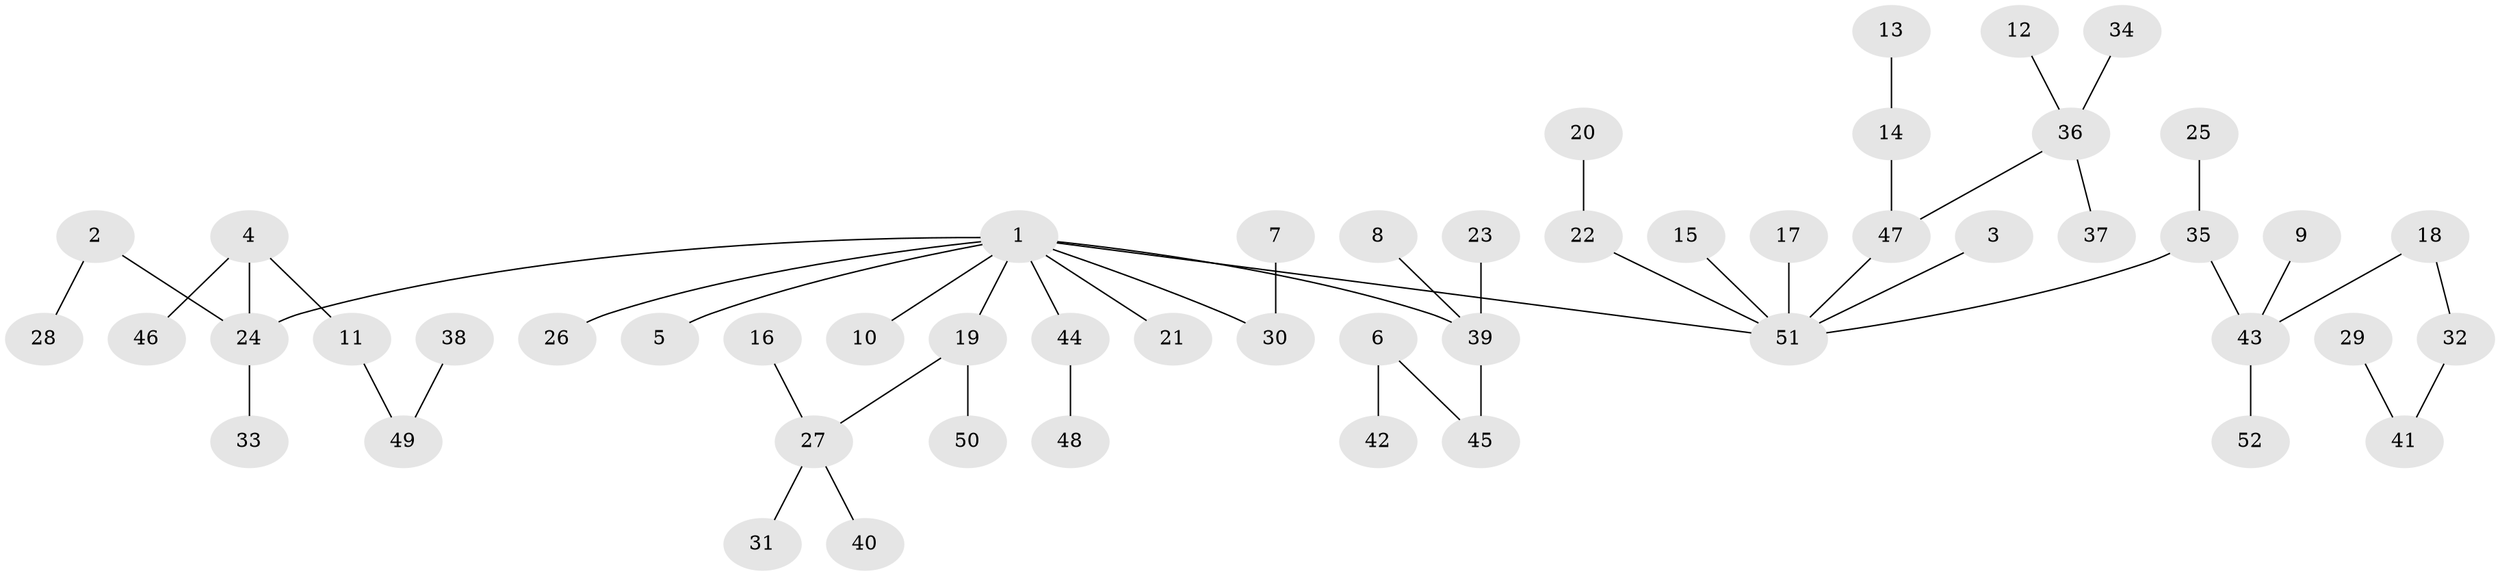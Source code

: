 // original degree distribution, {7: 0.009615384615384616, 2: 0.23076923076923078, 5: 0.04807692307692308, 3: 0.14423076923076922, 8: 0.009615384615384616, 4: 0.04807692307692308, 1: 0.5096153846153846}
// Generated by graph-tools (version 1.1) at 2025/26/03/09/25 03:26:23]
// undirected, 52 vertices, 51 edges
graph export_dot {
graph [start="1"]
  node [color=gray90,style=filled];
  1;
  2;
  3;
  4;
  5;
  6;
  7;
  8;
  9;
  10;
  11;
  12;
  13;
  14;
  15;
  16;
  17;
  18;
  19;
  20;
  21;
  22;
  23;
  24;
  25;
  26;
  27;
  28;
  29;
  30;
  31;
  32;
  33;
  34;
  35;
  36;
  37;
  38;
  39;
  40;
  41;
  42;
  43;
  44;
  45;
  46;
  47;
  48;
  49;
  50;
  51;
  52;
  1 -- 5 [weight=1.0];
  1 -- 10 [weight=1.0];
  1 -- 19 [weight=1.0];
  1 -- 21 [weight=1.0];
  1 -- 24 [weight=1.0];
  1 -- 26 [weight=1.0];
  1 -- 30 [weight=1.0];
  1 -- 39 [weight=1.0];
  1 -- 44 [weight=1.0];
  1 -- 51 [weight=1.0];
  2 -- 24 [weight=1.0];
  2 -- 28 [weight=1.0];
  3 -- 51 [weight=1.0];
  4 -- 11 [weight=1.0];
  4 -- 24 [weight=1.0];
  4 -- 46 [weight=1.0];
  6 -- 42 [weight=1.0];
  6 -- 45 [weight=1.0];
  7 -- 30 [weight=1.0];
  8 -- 39 [weight=1.0];
  9 -- 43 [weight=1.0];
  11 -- 49 [weight=1.0];
  12 -- 36 [weight=1.0];
  13 -- 14 [weight=1.0];
  14 -- 47 [weight=1.0];
  15 -- 51 [weight=1.0];
  16 -- 27 [weight=1.0];
  17 -- 51 [weight=1.0];
  18 -- 32 [weight=1.0];
  18 -- 43 [weight=1.0];
  19 -- 27 [weight=1.0];
  19 -- 50 [weight=1.0];
  20 -- 22 [weight=1.0];
  22 -- 51 [weight=1.0];
  23 -- 39 [weight=1.0];
  24 -- 33 [weight=1.0];
  25 -- 35 [weight=1.0];
  27 -- 31 [weight=1.0];
  27 -- 40 [weight=1.0];
  29 -- 41 [weight=1.0];
  32 -- 41 [weight=1.0];
  34 -- 36 [weight=1.0];
  35 -- 43 [weight=1.0];
  35 -- 51 [weight=1.0];
  36 -- 37 [weight=1.0];
  36 -- 47 [weight=1.0];
  38 -- 49 [weight=1.0];
  39 -- 45 [weight=1.0];
  43 -- 52 [weight=1.0];
  44 -- 48 [weight=1.0];
  47 -- 51 [weight=1.0];
}
